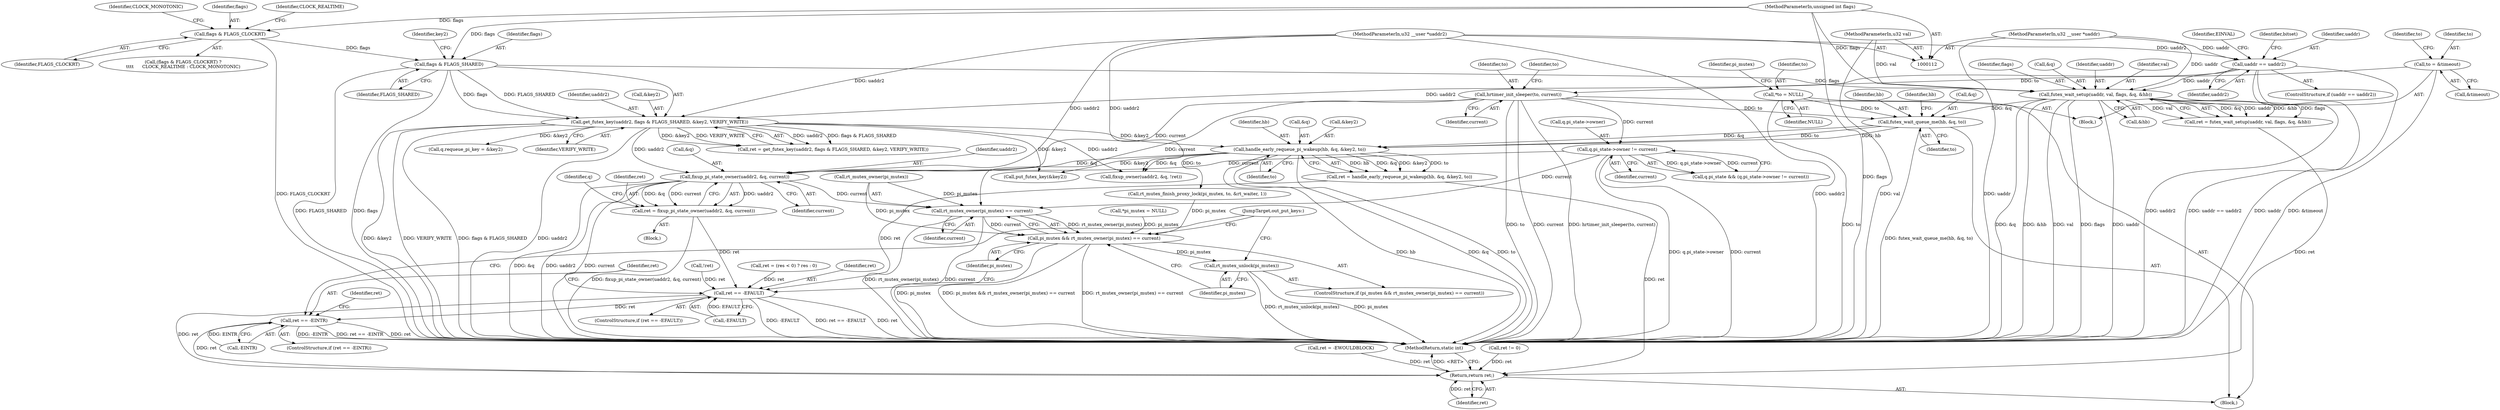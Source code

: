 digraph "0_linux_6f7b0a2a5c0fb03be7c25bd1745baa50582348ef@pointer" {
"1000292" [label="(Call,fixup_pi_state_owner(uaddr2, &q, current))"];
"1000196" [label="(Call,get_futex_key(uaddr2, flags & FLAGS_SHARED, &key2, VERIFY_WRITE))"];
"1000142" [label="(Call,uaddr == uaddr2)"];
"1000113" [label="(MethodParameterIn,u32 __user *uaddr)"];
"1000118" [label="(MethodParameterIn,u32 __user *uaddr2)"];
"1000198" [label="(Call,flags & FLAGS_SHARED)"];
"1000167" [label="(Call,flags & FLAGS_CLOCKRT)"];
"1000114" [label="(MethodParameterIn,unsigned int flags)"];
"1000252" [label="(Call,handle_early_requeue_pi_wakeup(hb, &q, &key2, to))"];
"1000240" [label="(Call,futex_wait_queue_me(hb, &q, to))"];
"1000229" [label="(Call,futex_wait_setup(uaddr, val, flags, &q, &hb))"];
"1000115" [label="(MethodParameterIn,u32 val)"];
"1000122" [label="(Call,*to = NULL)"];
"1000173" [label="(Call,hrtimer_init_sleeper(to, current))"];
"1000157" [label="(Call,to = &timeout)"];
"1000278" [label="(Call,q.pi_state->owner != current)"];
"1000290" [label="(Call,ret = fixup_pi_state_owner(uaddr2, &q, current))"];
"1000353" [label="(Call,ret == -EFAULT)"];
"1000369" [label="(Call,ret == -EINTR)"];
"1000402" [label="(Return,return ret;)"];
"1000361" [label="(Call,rt_mutex_owner(pi_mutex) == current)"];
"1000359" [label="(Call,pi_mutex && rt_mutex_owner(pi_mutex) == current)"];
"1000365" [label="(Call,rt_mutex_unlock(pi_mutex))"];
"1000230" [label="(Identifier,uaddr)"];
"1000114" [label="(MethodParameterIn,unsigned int flags)"];
"1000374" [label="(Call,ret = -EWOULDBLOCK)"];
"1000354" [label="(Identifier,ret)"];
"1000124" [label="(Identifier,NULL)"];
"1000371" [label="(Call,-EINTR)"];
"1000171" [label="(Identifier,CLOCK_MONOTONIC)"];
"1000370" [label="(Identifier,ret)"];
"1000359" [label="(Call,pi_mutex && rt_mutex_owner(pi_mutex) == current)"];
"1000127" [label="(Call,*pi_mutex = NULL)"];
"1000232" [label="(Identifier,flags)"];
"1000256" [label="(Call,&key2)"];
"1000141" [label="(ControlStructure,if (uaddr == uaddr2))"];
"1000206" [label="(Call,ret != 0)"];
"1000296" [label="(Identifier,current)"];
"1000274" [label="(Call,q.pi_state && (q.pi_state->owner != current))"];
"1000258" [label="(Identifier,to)"];
"1000375" [label="(Identifier,ret)"];
"1000252" [label="(Call,handle_early_requeue_pi_wakeup(hb, &q, &key2, to))"];
"1000199" [label="(Identifier,flags)"];
"1000202" [label="(Identifier,key2)"];
"1000150" [label="(Identifier,bitset)"];
"1000229" [label="(Call,futex_wait_setup(uaddr, val, flags, &q, &hb))"];
"1000353" [label="(Call,ret == -EFAULT)"];
"1000122" [label="(Call,*to = NULL)"];
"1000167" [label="(Call,flags & FLAGS_CLOCKRT)"];
"1000241" [label="(Identifier,hb)"];
"1000196" [label="(Call,get_futex_key(uaddr2, flags & FLAGS_SHARED, &key2, VERIFY_WRITE))"];
"1000168" [label="(Identifier,flags)"];
"1000144" [label="(Identifier,uaddr2)"];
"1000194" [label="(Call,ret = get_futex_key(uaddr2, flags & FLAGS_SHARED, &key2, VERIFY_WRITE))"];
"1000198" [label="(Call,flags & FLAGS_SHARED)"];
"1000231" [label="(Identifier,val)"];
"1000362" [label="(Call,rt_mutex_owner(pi_mutex))"];
"1000143" [label="(Identifier,uaddr)"];
"1000385" [label="(Call,put_futex_key(&key2))"];
"1000285" [label="(Block,)"];
"1000164" [label="(Identifier,to)"];
"1000197" [label="(Identifier,uaddr2)"];
"1000337" [label="(Call,!ret)"];
"1000159" [label="(Call,&timeout)"];
"1000119" [label="(Block,)"];
"1000248" [label="(Identifier,hb)"];
"1000293" [label="(Identifier,uaddr2)"];
"1000278" [label="(Call,q.pi_state->owner != current)"];
"1000240" [label="(Call,futex_wait_queue_me(hb, &q, to))"];
"1000369" [label="(Call,ret == -EINTR)"];
"1000352" [label="(ControlStructure,if (ret == -EFAULT))"];
"1000368" [label="(ControlStructure,if (ret == -EINTR))"];
"1000333" [label="(Call,fixup_owner(uaddr2, &q, !ret))"];
"1000361" [label="(Call,rt_mutex_owner(pi_mutex) == current)"];
"1000358" [label="(ControlStructure,if (pi_mutex && rt_mutex_owner(pi_mutex) == current))"];
"1000244" [label="(Identifier,to)"];
"1000233" [label="(Call,&q)"];
"1000142" [label="(Call,uaddr == uaddr2)"];
"1000378" [label="(JumpTarget,out_put_keys:)"];
"1000169" [label="(Identifier,FLAGS_CLOCKRT)"];
"1000158" [label="(Identifier,to)"];
"1000166" [label="(Call,(flags & FLAGS_CLOCKRT) ?\n\t\t\t\t      CLOCK_REALTIME : CLOCK_MONOTONIC)"];
"1000235" [label="(Call,&hb)"];
"1000221" [label="(Call,q.requeue_pi_key = &key2)"];
"1000147" [label="(Identifier,EINVAL)"];
"1000123" [label="(Identifier,to)"];
"1000341" [label="(Call,ret = (res < 0) ? res : 0)"];
"1000157" [label="(Call,to = &timeout)"];
"1000299" [label="(Identifier,q)"];
"1000294" [label="(Call,&q)"];
"1000175" [label="(Identifier,current)"];
"1000113" [label="(MethodParameterIn,u32 __user *uaddr)"];
"1000250" [label="(Call,ret = handle_early_requeue_pi_wakeup(hb, &q, &key2, to))"];
"1000242" [label="(Call,&q)"];
"1000200" [label="(Identifier,FLAGS_SHARED)"];
"1000201" [label="(Call,&key2)"];
"1000284" [label="(Identifier,current)"];
"1000402" [label="(Return,return ret;)"];
"1000179" [label="(Identifier,to)"];
"1000279" [label="(Call,q.pi_state->owner)"];
"1000290" [label="(Call,ret = fixup_pi_state_owner(uaddr2, &q, current))"];
"1000118" [label="(MethodParameterIn,u32 __user *uaddr2)"];
"1000227" [label="(Call,ret = futex_wait_setup(uaddr, val, flags, &q, &hb))"];
"1000318" [label="(Call,rt_mutex_finish_proxy_lock(pi_mutex, to, &rt_waiter, 1))"];
"1000403" [label="(Identifier,ret)"];
"1000360" [label="(Identifier,pi_mutex)"];
"1000291" [label="(Identifier,ret)"];
"1000364" [label="(Identifier,current)"];
"1000156" [label="(Block,)"];
"1000253" [label="(Identifier,hb)"];
"1000203" [label="(Identifier,VERIFY_WRITE)"];
"1000366" [label="(Identifier,pi_mutex)"];
"1000170" [label="(Identifier,CLOCK_REALTIME)"];
"1000292" [label="(Call,fixup_pi_state_owner(uaddr2, &q, current))"];
"1000254" [label="(Call,&q)"];
"1000174" [label="(Identifier,to)"];
"1000365" [label="(Call,rt_mutex_unlock(pi_mutex))"];
"1000173" [label="(Call,hrtimer_init_sleeper(to, current))"];
"1000115" [label="(MethodParameterIn,u32 val)"];
"1000355" [label="(Call,-EFAULT)"];
"1000128" [label="(Identifier,pi_mutex)"];
"1000404" [label="(MethodReturn,static int)"];
"1000292" -> "1000290"  [label="AST: "];
"1000292" -> "1000296"  [label="CFG: "];
"1000293" -> "1000292"  [label="AST: "];
"1000294" -> "1000292"  [label="AST: "];
"1000296" -> "1000292"  [label="AST: "];
"1000290" -> "1000292"  [label="CFG: "];
"1000292" -> "1000404"  [label="DDG: &q"];
"1000292" -> "1000404"  [label="DDG: uaddr2"];
"1000292" -> "1000404"  [label="DDG: current"];
"1000292" -> "1000290"  [label="DDG: uaddr2"];
"1000292" -> "1000290"  [label="DDG: &q"];
"1000292" -> "1000290"  [label="DDG: current"];
"1000196" -> "1000292"  [label="DDG: uaddr2"];
"1000118" -> "1000292"  [label="DDG: uaddr2"];
"1000252" -> "1000292"  [label="DDG: &q"];
"1000278" -> "1000292"  [label="DDG: current"];
"1000173" -> "1000292"  [label="DDG: current"];
"1000292" -> "1000361"  [label="DDG: current"];
"1000196" -> "1000194"  [label="AST: "];
"1000196" -> "1000203"  [label="CFG: "];
"1000197" -> "1000196"  [label="AST: "];
"1000198" -> "1000196"  [label="AST: "];
"1000201" -> "1000196"  [label="AST: "];
"1000203" -> "1000196"  [label="AST: "];
"1000194" -> "1000196"  [label="CFG: "];
"1000196" -> "1000404"  [label="DDG: &key2"];
"1000196" -> "1000404"  [label="DDG: VERIFY_WRITE"];
"1000196" -> "1000404"  [label="DDG: uaddr2"];
"1000196" -> "1000404"  [label="DDG: flags & FLAGS_SHARED"];
"1000196" -> "1000194"  [label="DDG: uaddr2"];
"1000196" -> "1000194"  [label="DDG: flags & FLAGS_SHARED"];
"1000196" -> "1000194"  [label="DDG: &key2"];
"1000196" -> "1000194"  [label="DDG: VERIFY_WRITE"];
"1000142" -> "1000196"  [label="DDG: uaddr2"];
"1000118" -> "1000196"  [label="DDG: uaddr2"];
"1000198" -> "1000196"  [label="DDG: flags"];
"1000198" -> "1000196"  [label="DDG: FLAGS_SHARED"];
"1000196" -> "1000221"  [label="DDG: &key2"];
"1000196" -> "1000252"  [label="DDG: &key2"];
"1000196" -> "1000333"  [label="DDG: uaddr2"];
"1000196" -> "1000385"  [label="DDG: &key2"];
"1000142" -> "1000141"  [label="AST: "];
"1000142" -> "1000144"  [label="CFG: "];
"1000143" -> "1000142"  [label="AST: "];
"1000144" -> "1000142"  [label="AST: "];
"1000147" -> "1000142"  [label="CFG: "];
"1000150" -> "1000142"  [label="CFG: "];
"1000142" -> "1000404"  [label="DDG: uaddr == uaddr2"];
"1000142" -> "1000404"  [label="DDG: uaddr2"];
"1000142" -> "1000404"  [label="DDG: uaddr"];
"1000113" -> "1000142"  [label="DDG: uaddr"];
"1000118" -> "1000142"  [label="DDG: uaddr2"];
"1000142" -> "1000229"  [label="DDG: uaddr"];
"1000113" -> "1000112"  [label="AST: "];
"1000113" -> "1000404"  [label="DDG: uaddr"];
"1000113" -> "1000229"  [label="DDG: uaddr"];
"1000118" -> "1000112"  [label="AST: "];
"1000118" -> "1000404"  [label="DDG: uaddr2"];
"1000118" -> "1000333"  [label="DDG: uaddr2"];
"1000198" -> "1000200"  [label="CFG: "];
"1000199" -> "1000198"  [label="AST: "];
"1000200" -> "1000198"  [label="AST: "];
"1000202" -> "1000198"  [label="CFG: "];
"1000198" -> "1000404"  [label="DDG: FLAGS_SHARED"];
"1000198" -> "1000404"  [label="DDG: flags"];
"1000167" -> "1000198"  [label="DDG: flags"];
"1000114" -> "1000198"  [label="DDG: flags"];
"1000198" -> "1000229"  [label="DDG: flags"];
"1000167" -> "1000166"  [label="AST: "];
"1000167" -> "1000169"  [label="CFG: "];
"1000168" -> "1000167"  [label="AST: "];
"1000169" -> "1000167"  [label="AST: "];
"1000170" -> "1000167"  [label="CFG: "];
"1000171" -> "1000167"  [label="CFG: "];
"1000167" -> "1000404"  [label="DDG: FLAGS_CLOCKRT"];
"1000114" -> "1000167"  [label="DDG: flags"];
"1000114" -> "1000112"  [label="AST: "];
"1000114" -> "1000404"  [label="DDG: flags"];
"1000114" -> "1000229"  [label="DDG: flags"];
"1000252" -> "1000250"  [label="AST: "];
"1000252" -> "1000258"  [label="CFG: "];
"1000253" -> "1000252"  [label="AST: "];
"1000254" -> "1000252"  [label="AST: "];
"1000256" -> "1000252"  [label="AST: "];
"1000258" -> "1000252"  [label="AST: "];
"1000250" -> "1000252"  [label="CFG: "];
"1000252" -> "1000404"  [label="DDG: hb"];
"1000252" -> "1000404"  [label="DDG: &q"];
"1000252" -> "1000404"  [label="DDG: to"];
"1000252" -> "1000250"  [label="DDG: hb"];
"1000252" -> "1000250"  [label="DDG: &q"];
"1000252" -> "1000250"  [label="DDG: &key2"];
"1000252" -> "1000250"  [label="DDG: to"];
"1000240" -> "1000252"  [label="DDG: hb"];
"1000240" -> "1000252"  [label="DDG: &q"];
"1000240" -> "1000252"  [label="DDG: to"];
"1000252" -> "1000318"  [label="DDG: to"];
"1000252" -> "1000333"  [label="DDG: &q"];
"1000252" -> "1000385"  [label="DDG: &key2"];
"1000240" -> "1000119"  [label="AST: "];
"1000240" -> "1000244"  [label="CFG: "];
"1000241" -> "1000240"  [label="AST: "];
"1000242" -> "1000240"  [label="AST: "];
"1000244" -> "1000240"  [label="AST: "];
"1000248" -> "1000240"  [label="CFG: "];
"1000240" -> "1000404"  [label="DDG: futex_wait_queue_me(hb, &q, to)"];
"1000229" -> "1000240"  [label="DDG: &q"];
"1000122" -> "1000240"  [label="DDG: to"];
"1000173" -> "1000240"  [label="DDG: to"];
"1000229" -> "1000227"  [label="AST: "];
"1000229" -> "1000235"  [label="CFG: "];
"1000230" -> "1000229"  [label="AST: "];
"1000231" -> "1000229"  [label="AST: "];
"1000232" -> "1000229"  [label="AST: "];
"1000233" -> "1000229"  [label="AST: "];
"1000235" -> "1000229"  [label="AST: "];
"1000227" -> "1000229"  [label="CFG: "];
"1000229" -> "1000404"  [label="DDG: &q"];
"1000229" -> "1000404"  [label="DDG: &hb"];
"1000229" -> "1000404"  [label="DDG: val"];
"1000229" -> "1000404"  [label="DDG: flags"];
"1000229" -> "1000404"  [label="DDG: uaddr"];
"1000229" -> "1000227"  [label="DDG: &q"];
"1000229" -> "1000227"  [label="DDG: uaddr"];
"1000229" -> "1000227"  [label="DDG: &hb"];
"1000229" -> "1000227"  [label="DDG: flags"];
"1000229" -> "1000227"  [label="DDG: val"];
"1000115" -> "1000229"  [label="DDG: val"];
"1000115" -> "1000112"  [label="AST: "];
"1000115" -> "1000404"  [label="DDG: val"];
"1000122" -> "1000119"  [label="AST: "];
"1000122" -> "1000124"  [label="CFG: "];
"1000123" -> "1000122"  [label="AST: "];
"1000124" -> "1000122"  [label="AST: "];
"1000128" -> "1000122"  [label="CFG: "];
"1000122" -> "1000404"  [label="DDG: to"];
"1000173" -> "1000156"  [label="AST: "];
"1000173" -> "1000175"  [label="CFG: "];
"1000174" -> "1000173"  [label="AST: "];
"1000175" -> "1000173"  [label="AST: "];
"1000179" -> "1000173"  [label="CFG: "];
"1000173" -> "1000404"  [label="DDG: hrtimer_init_sleeper(to, current)"];
"1000173" -> "1000404"  [label="DDG: to"];
"1000173" -> "1000404"  [label="DDG: current"];
"1000157" -> "1000173"  [label="DDG: to"];
"1000173" -> "1000278"  [label="DDG: current"];
"1000173" -> "1000361"  [label="DDG: current"];
"1000157" -> "1000156"  [label="AST: "];
"1000157" -> "1000159"  [label="CFG: "];
"1000158" -> "1000157"  [label="AST: "];
"1000159" -> "1000157"  [label="AST: "];
"1000164" -> "1000157"  [label="CFG: "];
"1000157" -> "1000404"  [label="DDG: &timeout"];
"1000278" -> "1000274"  [label="AST: "];
"1000278" -> "1000284"  [label="CFG: "];
"1000279" -> "1000278"  [label="AST: "];
"1000284" -> "1000278"  [label="AST: "];
"1000274" -> "1000278"  [label="CFG: "];
"1000278" -> "1000404"  [label="DDG: current"];
"1000278" -> "1000404"  [label="DDG: q.pi_state->owner"];
"1000278" -> "1000274"  [label="DDG: q.pi_state->owner"];
"1000278" -> "1000274"  [label="DDG: current"];
"1000278" -> "1000361"  [label="DDG: current"];
"1000290" -> "1000285"  [label="AST: "];
"1000291" -> "1000290"  [label="AST: "];
"1000299" -> "1000290"  [label="CFG: "];
"1000290" -> "1000404"  [label="DDG: fixup_pi_state_owner(uaddr2, &q, current)"];
"1000290" -> "1000353"  [label="DDG: ret"];
"1000353" -> "1000352"  [label="AST: "];
"1000353" -> "1000355"  [label="CFG: "];
"1000354" -> "1000353"  [label="AST: "];
"1000355" -> "1000353"  [label="AST: "];
"1000360" -> "1000353"  [label="CFG: "];
"1000370" -> "1000353"  [label="CFG: "];
"1000353" -> "1000404"  [label="DDG: ret == -EFAULT"];
"1000353" -> "1000404"  [label="DDG: ret"];
"1000353" -> "1000404"  [label="DDG: -EFAULT"];
"1000250" -> "1000353"  [label="DDG: ret"];
"1000337" -> "1000353"  [label="DDG: ret"];
"1000341" -> "1000353"  [label="DDG: ret"];
"1000355" -> "1000353"  [label="DDG: EFAULT"];
"1000353" -> "1000369"  [label="DDG: ret"];
"1000353" -> "1000402"  [label="DDG: ret"];
"1000369" -> "1000368"  [label="AST: "];
"1000369" -> "1000371"  [label="CFG: "];
"1000370" -> "1000369"  [label="AST: "];
"1000371" -> "1000369"  [label="AST: "];
"1000375" -> "1000369"  [label="CFG: "];
"1000378" -> "1000369"  [label="CFG: "];
"1000369" -> "1000404"  [label="DDG: ret == -EINTR"];
"1000369" -> "1000404"  [label="DDG: ret"];
"1000369" -> "1000404"  [label="DDG: -EINTR"];
"1000371" -> "1000369"  [label="DDG: EINTR"];
"1000369" -> "1000402"  [label="DDG: ret"];
"1000402" -> "1000119"  [label="AST: "];
"1000402" -> "1000403"  [label="CFG: "];
"1000403" -> "1000402"  [label="AST: "];
"1000404" -> "1000402"  [label="CFG: "];
"1000402" -> "1000404"  [label="DDG: <RET>"];
"1000403" -> "1000402"  [label="DDG: ret"];
"1000227" -> "1000402"  [label="DDG: ret"];
"1000206" -> "1000402"  [label="DDG: ret"];
"1000250" -> "1000402"  [label="DDG: ret"];
"1000374" -> "1000402"  [label="DDG: ret"];
"1000361" -> "1000359"  [label="AST: "];
"1000361" -> "1000364"  [label="CFG: "];
"1000362" -> "1000361"  [label="AST: "];
"1000364" -> "1000361"  [label="AST: "];
"1000359" -> "1000361"  [label="CFG: "];
"1000361" -> "1000404"  [label="DDG: current"];
"1000361" -> "1000404"  [label="DDG: rt_mutex_owner(pi_mutex)"];
"1000361" -> "1000359"  [label="DDG: rt_mutex_owner(pi_mutex)"];
"1000361" -> "1000359"  [label="DDG: current"];
"1000362" -> "1000361"  [label="DDG: pi_mutex"];
"1000359" -> "1000358"  [label="AST: "];
"1000359" -> "1000360"  [label="CFG: "];
"1000360" -> "1000359"  [label="AST: "];
"1000366" -> "1000359"  [label="CFG: "];
"1000378" -> "1000359"  [label="CFG: "];
"1000359" -> "1000404"  [label="DDG: rt_mutex_owner(pi_mutex) == current"];
"1000359" -> "1000404"  [label="DDG: pi_mutex"];
"1000359" -> "1000404"  [label="DDG: pi_mutex && rt_mutex_owner(pi_mutex) == current"];
"1000318" -> "1000359"  [label="DDG: pi_mutex"];
"1000127" -> "1000359"  [label="DDG: pi_mutex"];
"1000362" -> "1000359"  [label="DDG: pi_mutex"];
"1000359" -> "1000365"  [label="DDG: pi_mutex"];
"1000365" -> "1000358"  [label="AST: "];
"1000365" -> "1000366"  [label="CFG: "];
"1000366" -> "1000365"  [label="AST: "];
"1000378" -> "1000365"  [label="CFG: "];
"1000365" -> "1000404"  [label="DDG: rt_mutex_unlock(pi_mutex)"];
"1000365" -> "1000404"  [label="DDG: pi_mutex"];
}
